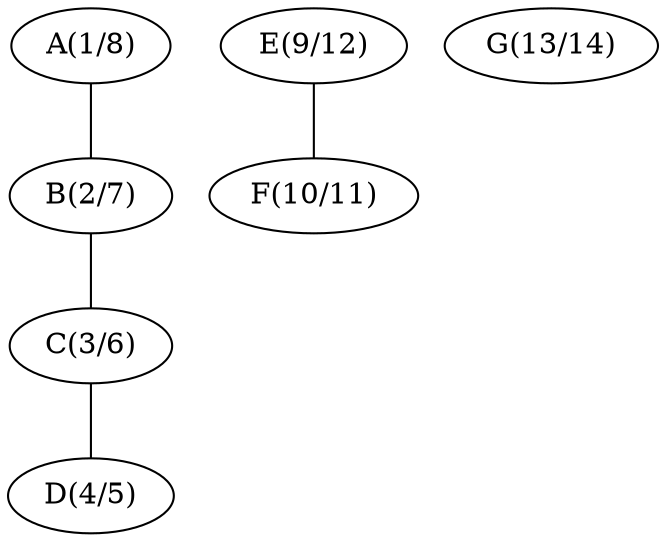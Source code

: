 graph G_one {
    "A(1/8)" -- "B(2/7)";
    "B(2/7)" -- "C(3/6)";
    "C(3/6)" -- "D(4/5)";
    "E(9/12)" -- "F(10/11)";
    "G(13/14)";
}
